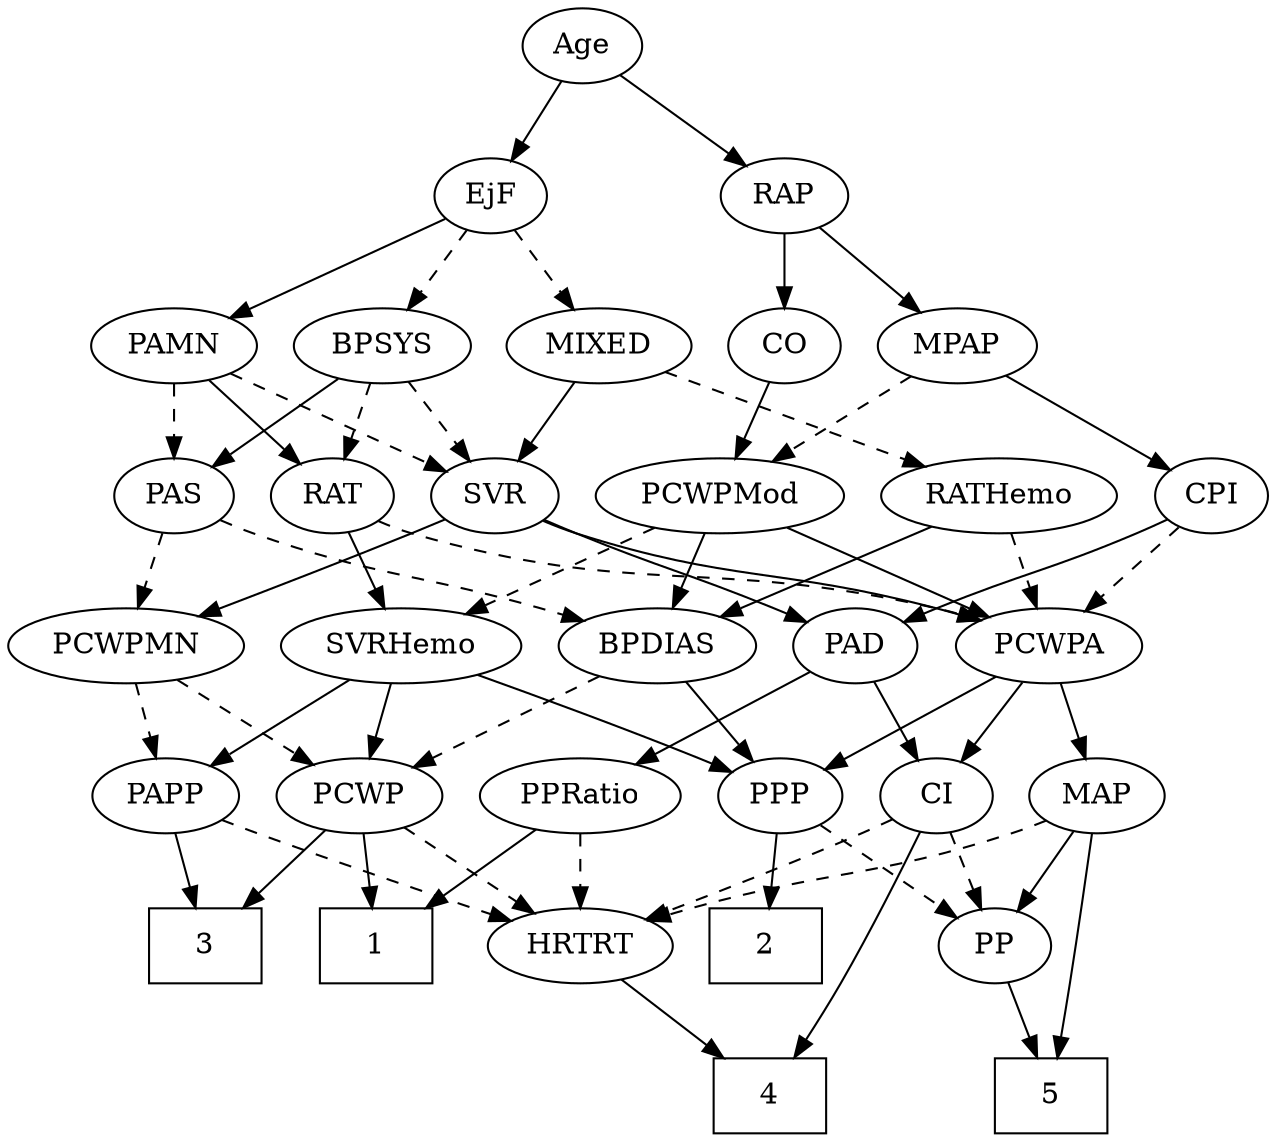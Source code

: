 strict digraph {
	graph [bb="0,0,539.59,540"];
	node [label="\N"];
	1	[height=0.5,
		pos="352.55,90",
		shape=box,
		width=0.75];
	2	[height=0.5,
		pos="276.55,90",
		shape=box,
		width=0.75];
	3	[height=0.5,
		pos="430.55,90",
		shape=box,
		width=0.75];
	4	[height=0.5,
		pos="141.55,18",
		shape=box,
		width=0.75];
	5	[height=0.5,
		pos="50.547,18",
		shape=box,
		width=0.75];
	Age	[height=0.5,
		pos="266.55,522",
		width=0.75];
	EjF	[height=0.5,
		pos="357.55,450",
		width=0.75];
	Age -> EjF	[pos="e,340.51,464.11 283.66,507.83 297.39,497.27 316.86,482.3 332.36,470.37",
		style=solid];
	RAP	[height=0.5,
		pos="224.55,450",
		width=0.77632];
	Age -> RAP	[pos="e,234.33,467.31 257.02,505.12 251.88,496.56 245.43,485.8 239.63,476.13",
		style=solid];
	MIXED	[height=0.5,
		pos="309.55,378",
		width=1.1193];
	EjF -> MIXED	[pos="e,320.73,395.31 346.66,433.12 340.73,424.47 333.26,413.58 326.58,403.83",
		style=dashed];
	BPSYS	[height=0.5,
		pos="405.55,378",
		width=1.0471];
	EjF -> BPSYS	[pos="e,394.37,395.31 368.44,433.12 374.37,424.47 381.84,413.58 388.52,403.83",
		style=dashed];
	PAMN	[height=0.5,
		pos="497.55,378",
		width=1.011];
	EjF -> PAMN	[pos="e,472.66,391.44 378.51,438.52 401.02,427.26 437.15,409.2 463.7,395.92",
		style=solid];
	MPAP	[height=0.5,
		pos="144.55,378",
		width=0.97491];
	RAP -> MPAP	[pos="e,161.54,393.87 208.36,434.83 197.09,424.98 181.86,411.65 169.11,400.49",
		style=solid];
	CO	[height=0.5,
		pos="224.55,378",
		width=0.75];
	RAP -> CO	[pos="e,224.55,396.1 224.55,431.7 224.55,423.98 224.55,414.71 224.55,406.11",
		style=solid];
	RATHemo	[height=0.5,
		pos="135.55,306",
		width=1.3721];
	MIXED -> RATHemo	[pos="e,167.42,319.82 280.42,365.28 252.1,353.89 208.81,336.47 176.92,323.65",
		style=dashed];
	SVR	[height=0.5,
		pos="352.55,306",
		width=0.77632];
	MIXED -> SVR	[pos="e,342.73,322.99 319.74,360.41 325.01,351.83 331.54,341.19 337.39,331.67",
		style=solid];
	CPI	[height=0.5,
		pos="41.547,306",
		width=0.75];
	MPAP -> CPI	[pos="e,59.784,319.39 124.2,363.17 108.22,352.31 85.839,337.1 68.396,325.25",
		style=solid];
	PCWPMod	[height=0.5,
		pos="254.55,306",
		width=1.4443];
	MPAP -> PCWPMod	[pos="e,230.73,322.16 165.76,363.5 181.74,353.33 203.95,339.2 222.16,327.61",
		style=dashed];
	PAS	[height=0.5,
		pos="497.55,306",
		width=0.75];
	BPSYS -> PAS	[pos="e,480.24,320.17 425.06,362.15 438.73,351.75 457.13,337.75 471.97,326.46",
		style=solid];
	RAT	[height=0.5,
		pos="425.55,306",
		width=0.75827];
	BPSYS -> RAT	[pos="e,420.75,323.79 410.39,360.05 412.65,352.14 415.39,342.54 417.92,333.69",
		style=dashed];
	BPSYS -> SVR	[pos="e,364.41,322.67 393.25,360.76 386.54,351.89 378.09,340.74 370.64,330.89",
		style=dashed];
	PAD	[height=0.5,
		pos="71.547,234",
		width=0.79437];
	PPRatio	[height=0.5,
		pos="191.55,162",
		width=1.1013];
	PAD -> PPRatio	[pos="e,168.21,176.61 91.904,221.13 110.39,210.34 137.97,194.25 159.43,181.73",
		style=solid];
	CI	[height=0.5,
		pos="106.55,162",
		width=0.75];
	PAD -> CI	[pos="e,98.312,179.47 79.842,216.41 83.983,208.13 89.085,197.92 93.716,188.66",
		style=solid];
	CO -> PCWPMod	[pos="e,247.28,323.96 231.66,360.41 235.12,352.34 239.36,342.43 243.25,333.35",
		style=solid];
	PCWPMN	[height=0.5,
		pos="489.55,234",
		width=1.3902];
	PAS -> PCWPMN	[pos="e,491.5,252.1 495.57,287.7 494.69,279.98 493.63,270.71 492.65,262.11",
		style=dashed];
	BPDIAS	[height=0.5,
		pos="261.55,234",
		width=1.1735];
	PAS -> BPDIAS	[pos="e,293.25,246.03 476.91,294.37 471.96,292.07 466.63,289.79 461.55,288 397.3,265.34 378.03,270.79 312.55,252 309.41,251.1 306.17,250.13 \
302.93,249.12",
		style=dashed];
	PAMN -> PAS	[pos="e,497.55,324.1 497.55,359.7 497.55,351.98 497.55,342.71 497.55,334.11",
		style=dashed];
	PAMN -> RAT	[pos="e,440.5,321.54 481.57,361.46 471.6,351.78 458.64,339.17 447.69,328.53",
		style=solid];
	PAMN -> SVR	[pos="e,374.21,317.46 472.29,364.81 447.58,352.88 409.89,334.68 383.41,321.9",
		style=dashed];
	PCWPA	[height=0.5,
		pos="159.55,234",
		width=1.1555];
	RATHemo -> PCWPA	[pos="e,153.62,252.28 141.36,288.05 144.06,280.18 147.34,270.62 150.36,261.79",
		style=dashed];
	RATHemo -> BPDIAS	[pos="e,236.76,248.77 161.65,290.5 180.87,279.82 207.15,265.22 227.93,253.67",
		style=solid];
	CPI -> PAD	[pos="e,64.489,251.47 48.657,288.41 52.206,280.13 56.579,269.92 60.549,260.66",
		style=solid];
	CPI -> PCWPA	[pos="e,135.97,248.99 61.033,293.44 79.018,282.77 106.07,266.72 127.28,254.14",
		style=dashed];
	RAT -> PCWPA	[pos="e,190.65,246.04 404.58,294.05 399.73,291.82 394.53,289.65 389.55,288 312.51,262.49 288.97,272.87 210.55,252 207.2,251.11 203.75,\
250.12 200.3,249.08",
		style=dashed];
	SVRHemo	[height=0.5,
		pos="371.55,234",
		width=1.3902];
	RAT -> SVRHemo	[pos="e,384.25,251.47 413.56,289.46 406.77,280.65 398.11,269.43 390.42,259.46",
		style=solid];
	SVR -> PAD	[pos="e,93.091,246.03 331.4,294.15 326.3,291.85 320.81,289.64 315.55,288 226.38,260.28 197.72,279.72 108.55,252 106.62,251.4 104.67,250.73 \
102.72,250",
		style=solid];
	SVR -> PCWPA	[pos="e,191.59,245.69 330.8,294.55 325.83,292.29 320.54,289.99 315.55,288 304.64,283.65 243.54,263.08 201.13,248.88",
		style=solid];
	SVR -> PCWPMN	[pos="e,461.66,249.25 373.95,294.06 395,283.31 427.54,266.68 452.74,253.81",
		style=solid];
	PCWPMod -> PCWPA	[pos="e,179.6,249.77 233.46,289.46 220.03,279.57 202.46,266.62 187.82,255.83",
		style=solid];
	PCWPMod -> SVRHemo	[pos="e,346.77,249.82 279.36,290.15 296.42,279.95 319.29,266.27 337.98,255.09",
		style=dashed];
	PCWPMod -> BPDIAS	[pos="e,259.84,252.1 256.28,287.7 257.05,279.98 257.98,270.71 258.84,262.11",
		style=solid];
	MAP	[height=0.5,
		pos="30.547,162",
		width=0.84854];
	PCWPA -> MAP	[pos="e,52.339,174.83 134.67,219.5 113.7,208.12 83.589,191.78 61.139,179.6",
		style=solid];
	PPP	[height=0.5,
		pos="276.55,162",
		width=0.75];
	PCWPA -> PPP	[pos="e,257.07,174.65 182.94,219 201.8,207.72 228.37,191.83 248.38,179.85",
		style=solid];
	PCWPA -> CI	[pos="e,118.41,178.67 147.25,216.76 140.54,207.89 132.09,196.74 124.64,186.89",
		style=solid];
	PCWP	[height=0.5,
		pos="356.55,162",
		width=0.97491];
	PCWPMN -> PCWP	[pos="e,380.18,175.44 462.31,218.67 441.17,207.54 411.77,192.06 389.33,180.25",
		style=dashed];
	PAPP	[height=0.5,
		pos="441.55,162",
		width=0.88464];
	PCWPMN -> PAPP	[pos="e,452.51,178.99 478.17,216.41 472.23,207.74 464.84,196.97 458.26,187.38",
		style=dashed];
	SVRHemo -> PPP	[pos="e,294.07,175.91 350.46,217.46 336.3,207.03 317.54,193.2 302.46,182.09",
		style=solid];
	SVRHemo -> PCWP	[pos="e,360.21,180.1 367.84,215.7 366.19,207.98 364.2,198.71 362.36,190.11",
		style=solid];
	SVRHemo -> PAPP	[pos="e,426.36,178.19 387.78,216.76 397.14,207.4 409.04,195.5 419.27,185.28",
		style=solid];
	BPDIAS -> PPP	[pos="e,272.85,180.28 265.18,216.05 266.85,208.26 268.87,198.82 270.74,190.08",
		style=solid];
	BPDIAS -> PCWP	[pos="e,337.4,177.11 281.69,218.15 295.44,208.02 313.83,194.47 328.94,183.34",
		style=dashed];
	MAP -> 5	[pos="e,43.171,36.314 29.396,143.79 28.546,125.75 28.19,96.655 32.547,72 34.086,63.292 36.806,54.078 39.672,45.818",
		style=solid];
	PP	[height=0.5,
		pos="68.547,90",
		width=0.75];
	MAP -> PP	[pos="e,59.782,107.15 39.361,144.76 43.965,136.28 49.702,125.71 54.869,116.2",
		style=solid];
	HRTRT	[height=0.5,
		pos="191.55,90",
		width=1.1013];
	MAP -> HRTRT	[pos="e,163.91,103.02 54.303,150.67 80.665,139.21 123.55,120.57 154.36,107.17",
		style=dashed];
	PP -> 5	[pos="e,54.99,36.275 64.19,72.055 62.186,64.261 59.759,54.822 57.51,46.079",
		style=solid];
	PPP -> 2	[pos="e,276.55,108.1 276.55,143.7 276.55,135.98 276.55,126.71 276.55,118.11",
		style=solid];
	PPP -> PP	[pos="e,93.419,97.466 255.45,150.42 250.61,148.17 245.44,145.9 240.55,144 193.88,125.9 138.27,109.7 103.18,100.11",
		style=dashed];
	PPRatio -> 1	[pos="e,325.5,102.76 219.22,148.97 245.96,137.34 286.62,119.67 316,106.89",
		style=solid];
	PPRatio -> HRTRT	[pos="e,191.55,108.1 191.55,143.7 191.55,135.98 191.55,126.71 191.55,118.11",
		style=dashed];
	PCWP -> 1	[pos="e,353.52,108.1 355.56,143.7 355.12,135.98 354.59,126.71 354.1,118.11",
		style=solid];
	PCWP -> 3	[pos="e,412.44,108.13 372.6,145.81 382.04,136.88 394.2,125.38 404.93,115.23",
		style=solid];
	PCWP -> HRTRT	[pos="e,219.5,102.86 330.4,149.91 303.1,138.32 260.02,120.05 229.08,106.92",
		style=dashed];
	CI -> 4	[pos="e,137.29,36.268 110.7,144.15 116.67,119.94 127.73,75.054 134.86,46.133",
		style=solid];
	CI -> PP	[pos="e,77.313,107.15 97.734,144.76 93.13,136.28 87.392,125.71 82.226,116.2",
		style=dashed];
	CI -> HRTRT	[pos="e,173.14,106.16 122.94,147.5 134.95,137.61 151.52,123.96 165.36,112.56",
		style=dashed];
	PAPP -> 3	[pos="e,433.26,108.28 438.88,144.05 437.67,136.35 436.21,127.03 434.85,118.36",
		style=solid];
	PAPP -> HRTRT	[pos="e,221.44,101.97 417.09,150.05 411.7,147.87 405.98,145.72 400.55,144 331.07,121.96 310.65,127.98 240.55,108 237.43,107.11 234.22,\
106.14 231.01,105.12",
		style=dashed];
	HRTRT -> 4	[pos="e,153.78,36.124 179.95,72.765 173.94,64.354 166.47,53.89 159.72,44.436",
		style=solid];
}
